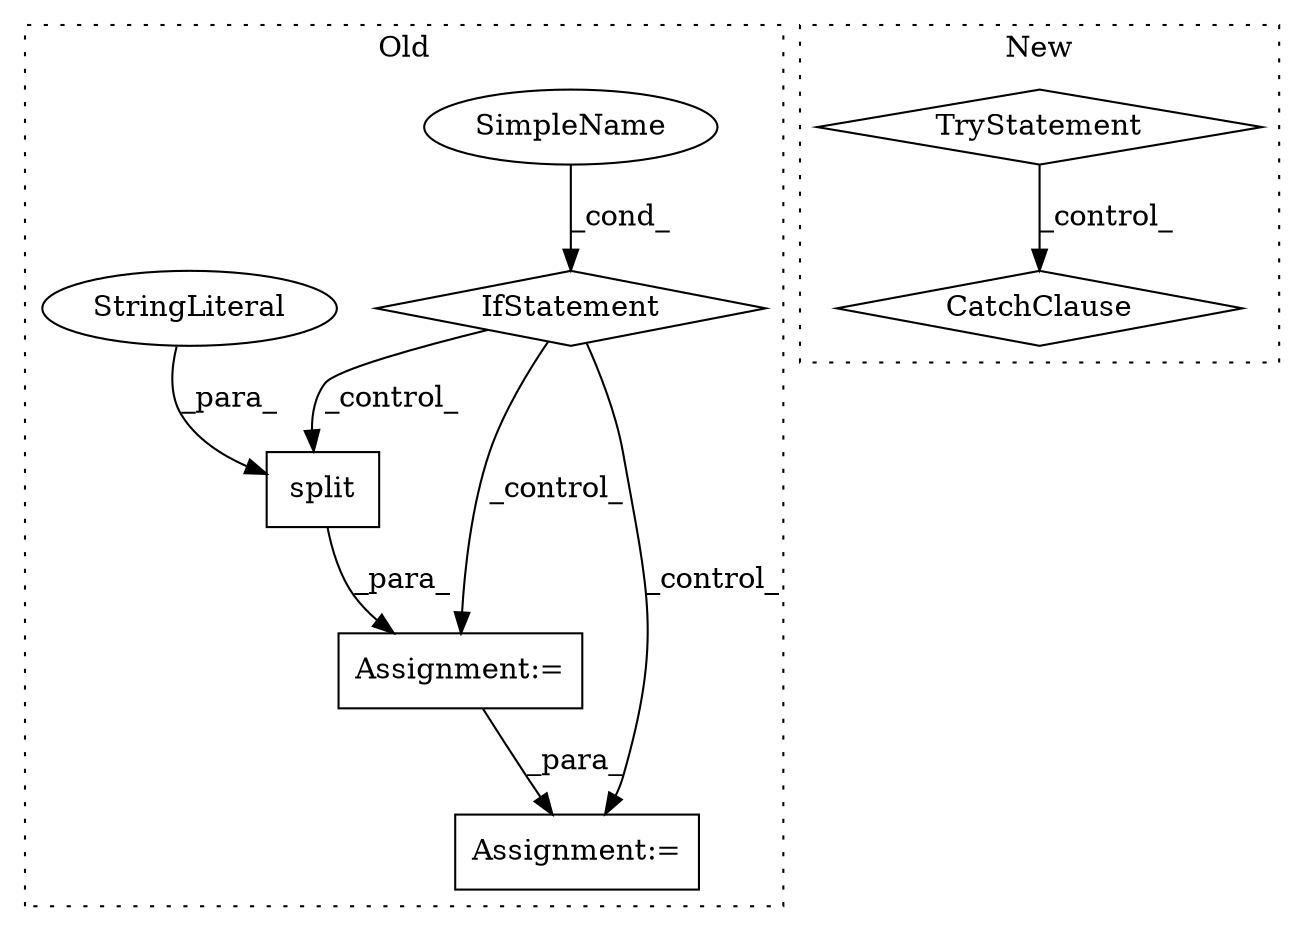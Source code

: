 digraph G {
subgraph cluster0 {
1 [label="split" a="32" s="706,715" l="6,1" shape="box"];
4 [label="StringLiteral" a="45" s="712" l="3" shape="ellipse"];
5 [label="Assignment:=" a="7" s="696" l="1" shape="box"];
6 [label="Assignment:=" a="7" s="730" l="1" shape="box"];
7 [label="SimpleName" a="42" s="" l="" shape="ellipse"];
8 [label="IfStatement" a="25" s="660,683" l="8,2" shape="diamond"];
label = "Old";
style="dotted";
}
subgraph cluster1 {
2 [label="CatchClause" a="12" s="2214,2245" l="11,2" shape="diamond"];
3 [label="TryStatement" a="54" s="2162" l="4" shape="diamond"];
label = "New";
style="dotted";
}
1 -> 5 [label="_para_"];
3 -> 2 [label="_control_"];
4 -> 1 [label="_para_"];
5 -> 6 [label="_para_"];
7 -> 8 [label="_cond_"];
8 -> 6 [label="_control_"];
8 -> 5 [label="_control_"];
8 -> 1 [label="_control_"];
}